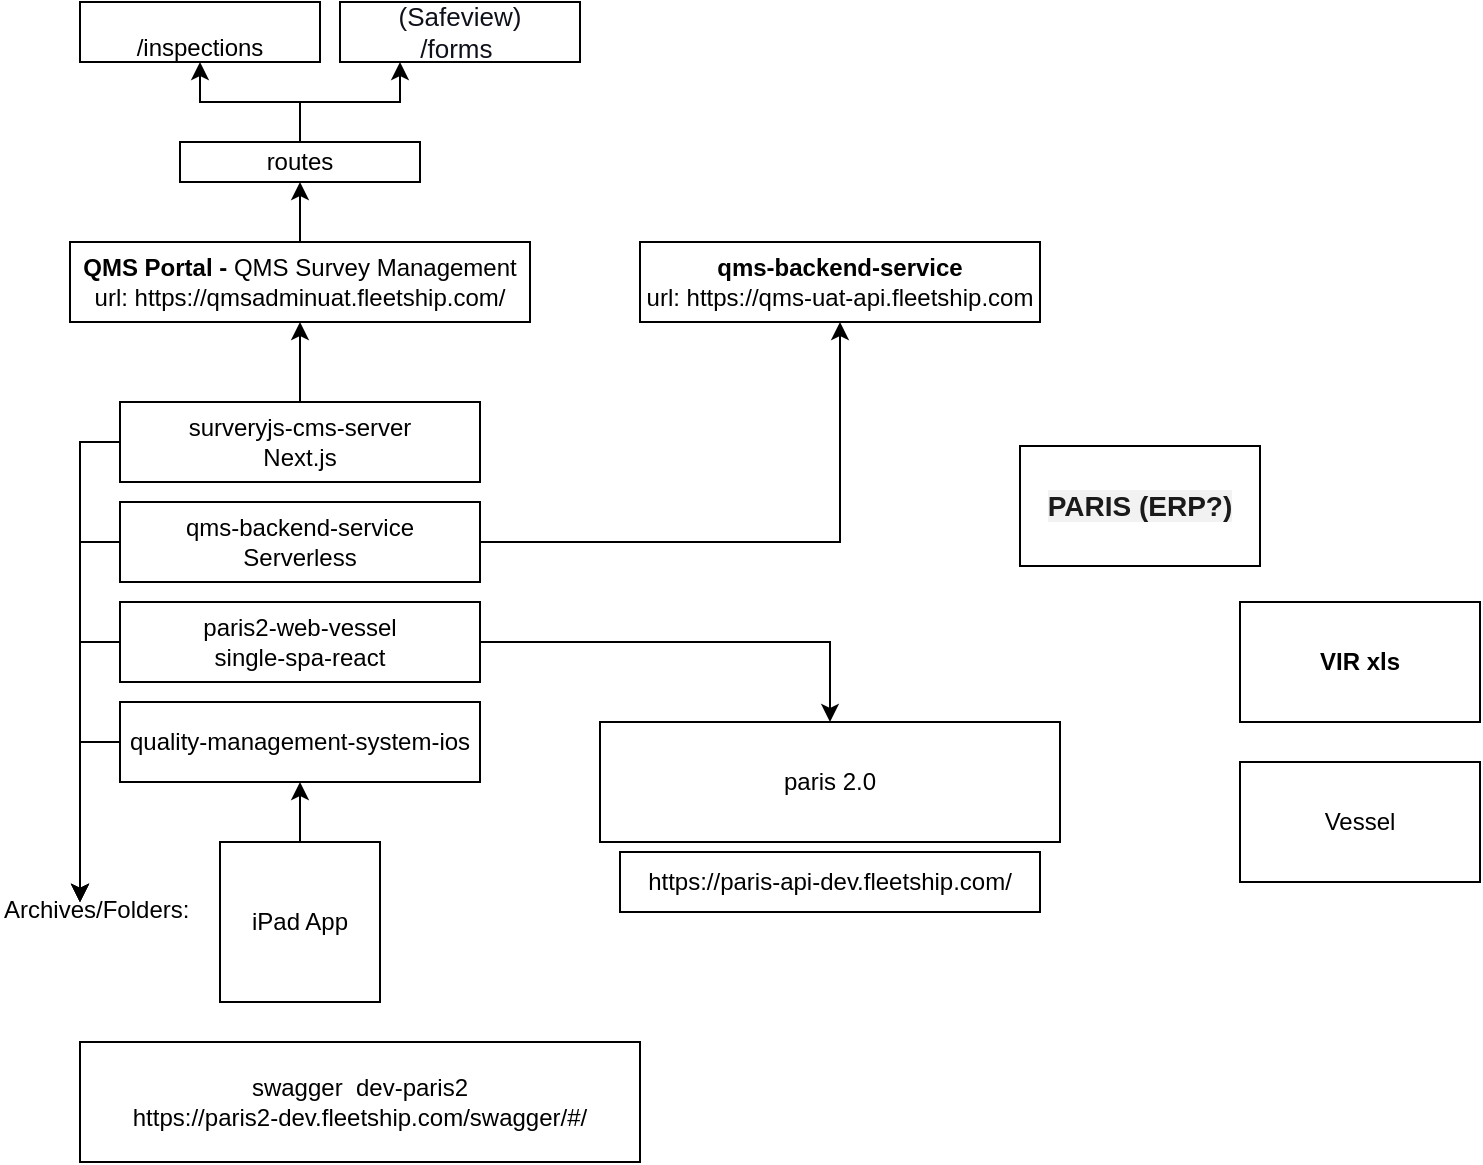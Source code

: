 <mxfile version="13.7.5" type="github">
  <diagram id="DALEJBTmsK7Otk4iofc6" name="Page-1">
    <mxGraphModel dx="2852" dy="1606" grid="1" gridSize="10" guides="1" tooltips="1" connect="1" arrows="1" fold="1" page="1" pageScale="1" pageWidth="850" pageHeight="1100" math="0" shadow="0">
      <root>
        <mxCell id="0" />
        <mxCell id="1" parent="0" />
        <mxCell id="0qvkcf1HlTovehnMV8BA-61" style="edgeStyle=orthogonalEdgeStyle;rounded=0;orthogonalLoop=1;jettySize=auto;html=1;entryX=0.5;entryY=1;entryDx=0;entryDy=0;" edge="1" parent="1" source="0qvkcf1HlTovehnMV8BA-2" target="0qvkcf1HlTovehnMV8BA-60">
          <mxGeometry relative="1" as="geometry" />
        </mxCell>
        <mxCell id="0qvkcf1HlTovehnMV8BA-2" value="&lt;span style=&quot;text-align: left&quot;&gt;&lt;b&gt;QMS Portal -&amp;nbsp;&lt;/b&gt;&lt;/span&gt;QMS Survey Management&lt;br&gt;&lt;span style=&quot;text-align: left&quot;&gt;url: https://qmsadminuat.fleetship.com/&lt;/span&gt;&lt;span style=&quot;text-align: left&quot;&gt;&lt;br&gt;&lt;/span&gt;" style="rounded=0;whiteSpace=wrap;html=1;" vertex="1" parent="1">
          <mxGeometry x="45" y="208" width="230" height="40" as="geometry" />
        </mxCell>
        <mxCell id="0qvkcf1HlTovehnMV8BA-3" value="&lt;b&gt;qms-backend-service&lt;br&gt;&lt;/b&gt;url:&amp;nbsp;https://qms-uat-api.fleetship.com" style="rounded=0;whiteSpace=wrap;html=1;" vertex="1" parent="1">
          <mxGeometry x="330" y="208" width="200" height="40" as="geometry" />
        </mxCell>
        <mxCell id="0qvkcf1HlTovehnMV8BA-6" value="https://paris-api-dev.fleetship.com/" style="rounded=0;whiteSpace=wrap;html=1;" vertex="1" parent="1">
          <mxGeometry x="320" y="513" width="210" height="30" as="geometry" />
        </mxCell>
        <mxCell id="0qvkcf1HlTovehnMV8BA-8" value="swagger&amp;nbsp; dev-paris2&lt;br&gt;https://paris2-dev.fleetship.com/swagger/#/" style="rounded=0;whiteSpace=wrap;html=1;" vertex="1" parent="1">
          <mxGeometry x="50" y="608" width="280" height="60" as="geometry" />
        </mxCell>
        <mxCell id="0qvkcf1HlTovehnMV8BA-10" value="&lt;b&gt;VIR xls&lt;/b&gt;&lt;font color=&quot;#1a1a1a&quot; face=&quot;opensans, arial, sans-serif&quot;&gt;&lt;br&gt;&lt;/font&gt;" style="rounded=0;whiteSpace=wrap;html=1;" vertex="1" parent="1">
          <mxGeometry x="630" y="388" width="120" height="60" as="geometry" />
        </mxCell>
        <mxCell id="0qvkcf1HlTovehnMV8BA-37" style="edgeStyle=orthogonalEdgeStyle;rounded=0;orthogonalLoop=1;jettySize=auto;html=1;" edge="1" parent="1" source="0qvkcf1HlTovehnMV8BA-12">
          <mxGeometry relative="1" as="geometry">
            <mxPoint x="50" y="538" as="targetPoint" />
          </mxGeometry>
        </mxCell>
        <mxCell id="0qvkcf1HlTovehnMV8BA-66" style="edgeStyle=orthogonalEdgeStyle;rounded=0;orthogonalLoop=1;jettySize=auto;html=1;" edge="1" parent="1" source="0qvkcf1HlTovehnMV8BA-12" target="0qvkcf1HlTovehnMV8BA-2">
          <mxGeometry relative="1" as="geometry" />
        </mxCell>
        <mxCell id="0qvkcf1HlTovehnMV8BA-12" value="&lt;span&gt;surveryjs-cms-server&lt;br&gt;Next.js&lt;br&gt;&lt;/span&gt;" style="rounded=0;whiteSpace=wrap;html=1;" vertex="1" parent="1">
          <mxGeometry x="70" y="288" width="180" height="40" as="geometry" />
        </mxCell>
        <mxCell id="0qvkcf1HlTovehnMV8BA-38" style="edgeStyle=orthogonalEdgeStyle;rounded=0;orthogonalLoop=1;jettySize=auto;html=1;" edge="1" parent="1" source="0qvkcf1HlTovehnMV8BA-22">
          <mxGeometry relative="1" as="geometry">
            <mxPoint x="50" y="538" as="targetPoint" />
          </mxGeometry>
        </mxCell>
        <mxCell id="0qvkcf1HlTovehnMV8BA-45" style="edgeStyle=orthogonalEdgeStyle;rounded=0;orthogonalLoop=1;jettySize=auto;html=1;" edge="1" parent="1" source="0qvkcf1HlTovehnMV8BA-22" target="0qvkcf1HlTovehnMV8BA-3">
          <mxGeometry relative="1" as="geometry" />
        </mxCell>
        <mxCell id="0qvkcf1HlTovehnMV8BA-22" value="&lt;span&gt;qms-backend-service&lt;br&gt;Serverless&lt;br&gt;&lt;/span&gt;" style="rounded=0;whiteSpace=wrap;html=1;" vertex="1" parent="1">
          <mxGeometry x="70" y="338" width="180" height="40" as="geometry" />
        </mxCell>
        <mxCell id="0qvkcf1HlTovehnMV8BA-39" style="edgeStyle=orthogonalEdgeStyle;rounded=0;orthogonalLoop=1;jettySize=auto;html=1;" edge="1" parent="1" source="0qvkcf1HlTovehnMV8BA-23">
          <mxGeometry relative="1" as="geometry">
            <mxPoint x="50" y="538" as="targetPoint" />
          </mxGeometry>
        </mxCell>
        <mxCell id="0qvkcf1HlTovehnMV8BA-50" style="edgeStyle=orthogonalEdgeStyle;rounded=0;orthogonalLoop=1;jettySize=auto;html=1;" edge="1" parent="1" source="0qvkcf1HlTovehnMV8BA-23" target="0qvkcf1HlTovehnMV8BA-47">
          <mxGeometry relative="1" as="geometry" />
        </mxCell>
        <mxCell id="0qvkcf1HlTovehnMV8BA-23" value="&lt;span&gt;paris2-web-vessel&lt;br&gt;single-spa-react&lt;br&gt;&lt;/span&gt;" style="rounded=0;whiteSpace=wrap;html=1;" vertex="1" parent="1">
          <mxGeometry x="70" y="388" width="180" height="40" as="geometry" />
        </mxCell>
        <mxCell id="0qvkcf1HlTovehnMV8BA-40" style="edgeStyle=orthogonalEdgeStyle;rounded=0;orthogonalLoop=1;jettySize=auto;html=1;" edge="1" parent="1" source="0qvkcf1HlTovehnMV8BA-25">
          <mxGeometry relative="1" as="geometry">
            <mxPoint x="50" y="538" as="targetPoint" />
          </mxGeometry>
        </mxCell>
        <mxCell id="0qvkcf1HlTovehnMV8BA-25" value="&lt;span&gt;quality-management-system-ios&lt;br&gt;&lt;/span&gt;" style="rounded=0;whiteSpace=wrap;html=1;" vertex="1" parent="1">
          <mxGeometry x="70" y="438" width="180" height="40" as="geometry" />
        </mxCell>
        <mxCell id="0qvkcf1HlTovehnMV8BA-28" value="Vessel" style="rounded=0;whiteSpace=wrap;html=1;" vertex="1" parent="1">
          <mxGeometry x="630" y="468" width="120" height="60" as="geometry" />
        </mxCell>
        <mxCell id="0qvkcf1HlTovehnMV8BA-30" value="&lt;strong style=&quot;text-align: left ; color: rgb(26 , 26 , 26) ; font-family: &amp;#34;opensans&amp;#34; , &amp;#34;arial&amp;#34; , sans-serif ; font-size: 14px ; background-color: rgb(242 , 242 , 242)&quot;&gt;PARIS (ERP?)&lt;/strong&gt;" style="rounded=0;whiteSpace=wrap;html=1;" vertex="1" parent="1">
          <mxGeometry x="520" y="310" width="120" height="60" as="geometry" />
        </mxCell>
        <mxCell id="0qvkcf1HlTovehnMV8BA-42" value="&lt;div&gt;&lt;span&gt;Archives/Folders&lt;/span&gt;&lt;span&gt;:&lt;/span&gt;&lt;/div&gt;" style="text;whiteSpace=wrap;html=1;align=left;" vertex="1" parent="1">
          <mxGeometry x="10" y="528" width="100" height="20" as="geometry" />
        </mxCell>
        <mxCell id="0qvkcf1HlTovehnMV8BA-49" value="" style="edgeStyle=orthogonalEdgeStyle;rounded=0;orthogonalLoop=1;jettySize=auto;html=1;" edge="1" parent="1" source="0qvkcf1HlTovehnMV8BA-43" target="0qvkcf1HlTovehnMV8BA-25">
          <mxGeometry relative="1" as="geometry" />
        </mxCell>
        <mxCell id="0qvkcf1HlTovehnMV8BA-43" value="iPad App" style="whiteSpace=wrap;html=1;aspect=fixed;" vertex="1" parent="1">
          <mxGeometry x="120" y="508" width="80" height="80" as="geometry" />
        </mxCell>
        <mxCell id="0qvkcf1HlTovehnMV8BA-47" value="paris 2.0" style="rounded=0;whiteSpace=wrap;html=1;" vertex="1" parent="1">
          <mxGeometry x="310" y="448" width="230" height="60" as="geometry" />
        </mxCell>
        <mxCell id="0qvkcf1HlTovehnMV8BA-56" value="&lt;span style=&quot;text-align: left&quot;&gt;&lt;br&gt;/inspections&lt;br&gt;&lt;/span&gt;" style="whiteSpace=wrap;html=1;" vertex="1" parent="1">
          <mxGeometry x="50" y="88" width="120" height="30" as="geometry" />
        </mxCell>
        <mxCell id="0qvkcf1HlTovehnMV8BA-57" value="&lt;span style=&quot;color: rgb(14 , 16 , 26) ; font-family: &amp;#34;arial&amp;#34; ; font-size: 13px ; text-align: left&quot;&gt;(&lt;/span&gt;&lt;span style=&quot;color: rgb(14 , 16 , 26) ; font-family: &amp;#34;arial&amp;#34; ; font-size: 13px ; text-align: left&quot;&gt;Safeview)&lt;/span&gt;&lt;span style=&quot;color: rgb(14 , 16 , 26) ; font-family: &amp;#34;arial&amp;#34; ; font-size: 13px ; text-align: left&quot;&gt;&lt;br&gt;/forms&amp;nbsp;&lt;/span&gt;" style="rounded=0;whiteSpace=wrap;html=1;" vertex="1" parent="1">
          <mxGeometry x="180" y="88" width="120" height="30" as="geometry" />
        </mxCell>
        <mxCell id="0qvkcf1HlTovehnMV8BA-64" style="edgeStyle=orthogonalEdgeStyle;rounded=0;orthogonalLoop=1;jettySize=auto;html=1;entryX=0.25;entryY=1;entryDx=0;entryDy=0;" edge="1" parent="1" source="0qvkcf1HlTovehnMV8BA-60" target="0qvkcf1HlTovehnMV8BA-57">
          <mxGeometry relative="1" as="geometry">
            <mxPoint x="220" y="118" as="targetPoint" />
          </mxGeometry>
        </mxCell>
        <mxCell id="0qvkcf1HlTovehnMV8BA-65" style="edgeStyle=orthogonalEdgeStyle;rounded=0;orthogonalLoop=1;jettySize=auto;html=1;" edge="1" parent="1" source="0qvkcf1HlTovehnMV8BA-60" target="0qvkcf1HlTovehnMV8BA-56">
          <mxGeometry relative="1" as="geometry" />
        </mxCell>
        <mxCell id="0qvkcf1HlTovehnMV8BA-60" value="routes" style="rounded=0;whiteSpace=wrap;html=1;" vertex="1" parent="1">
          <mxGeometry x="100" y="158" width="120" height="20" as="geometry" />
        </mxCell>
      </root>
    </mxGraphModel>
  </diagram>
</mxfile>
